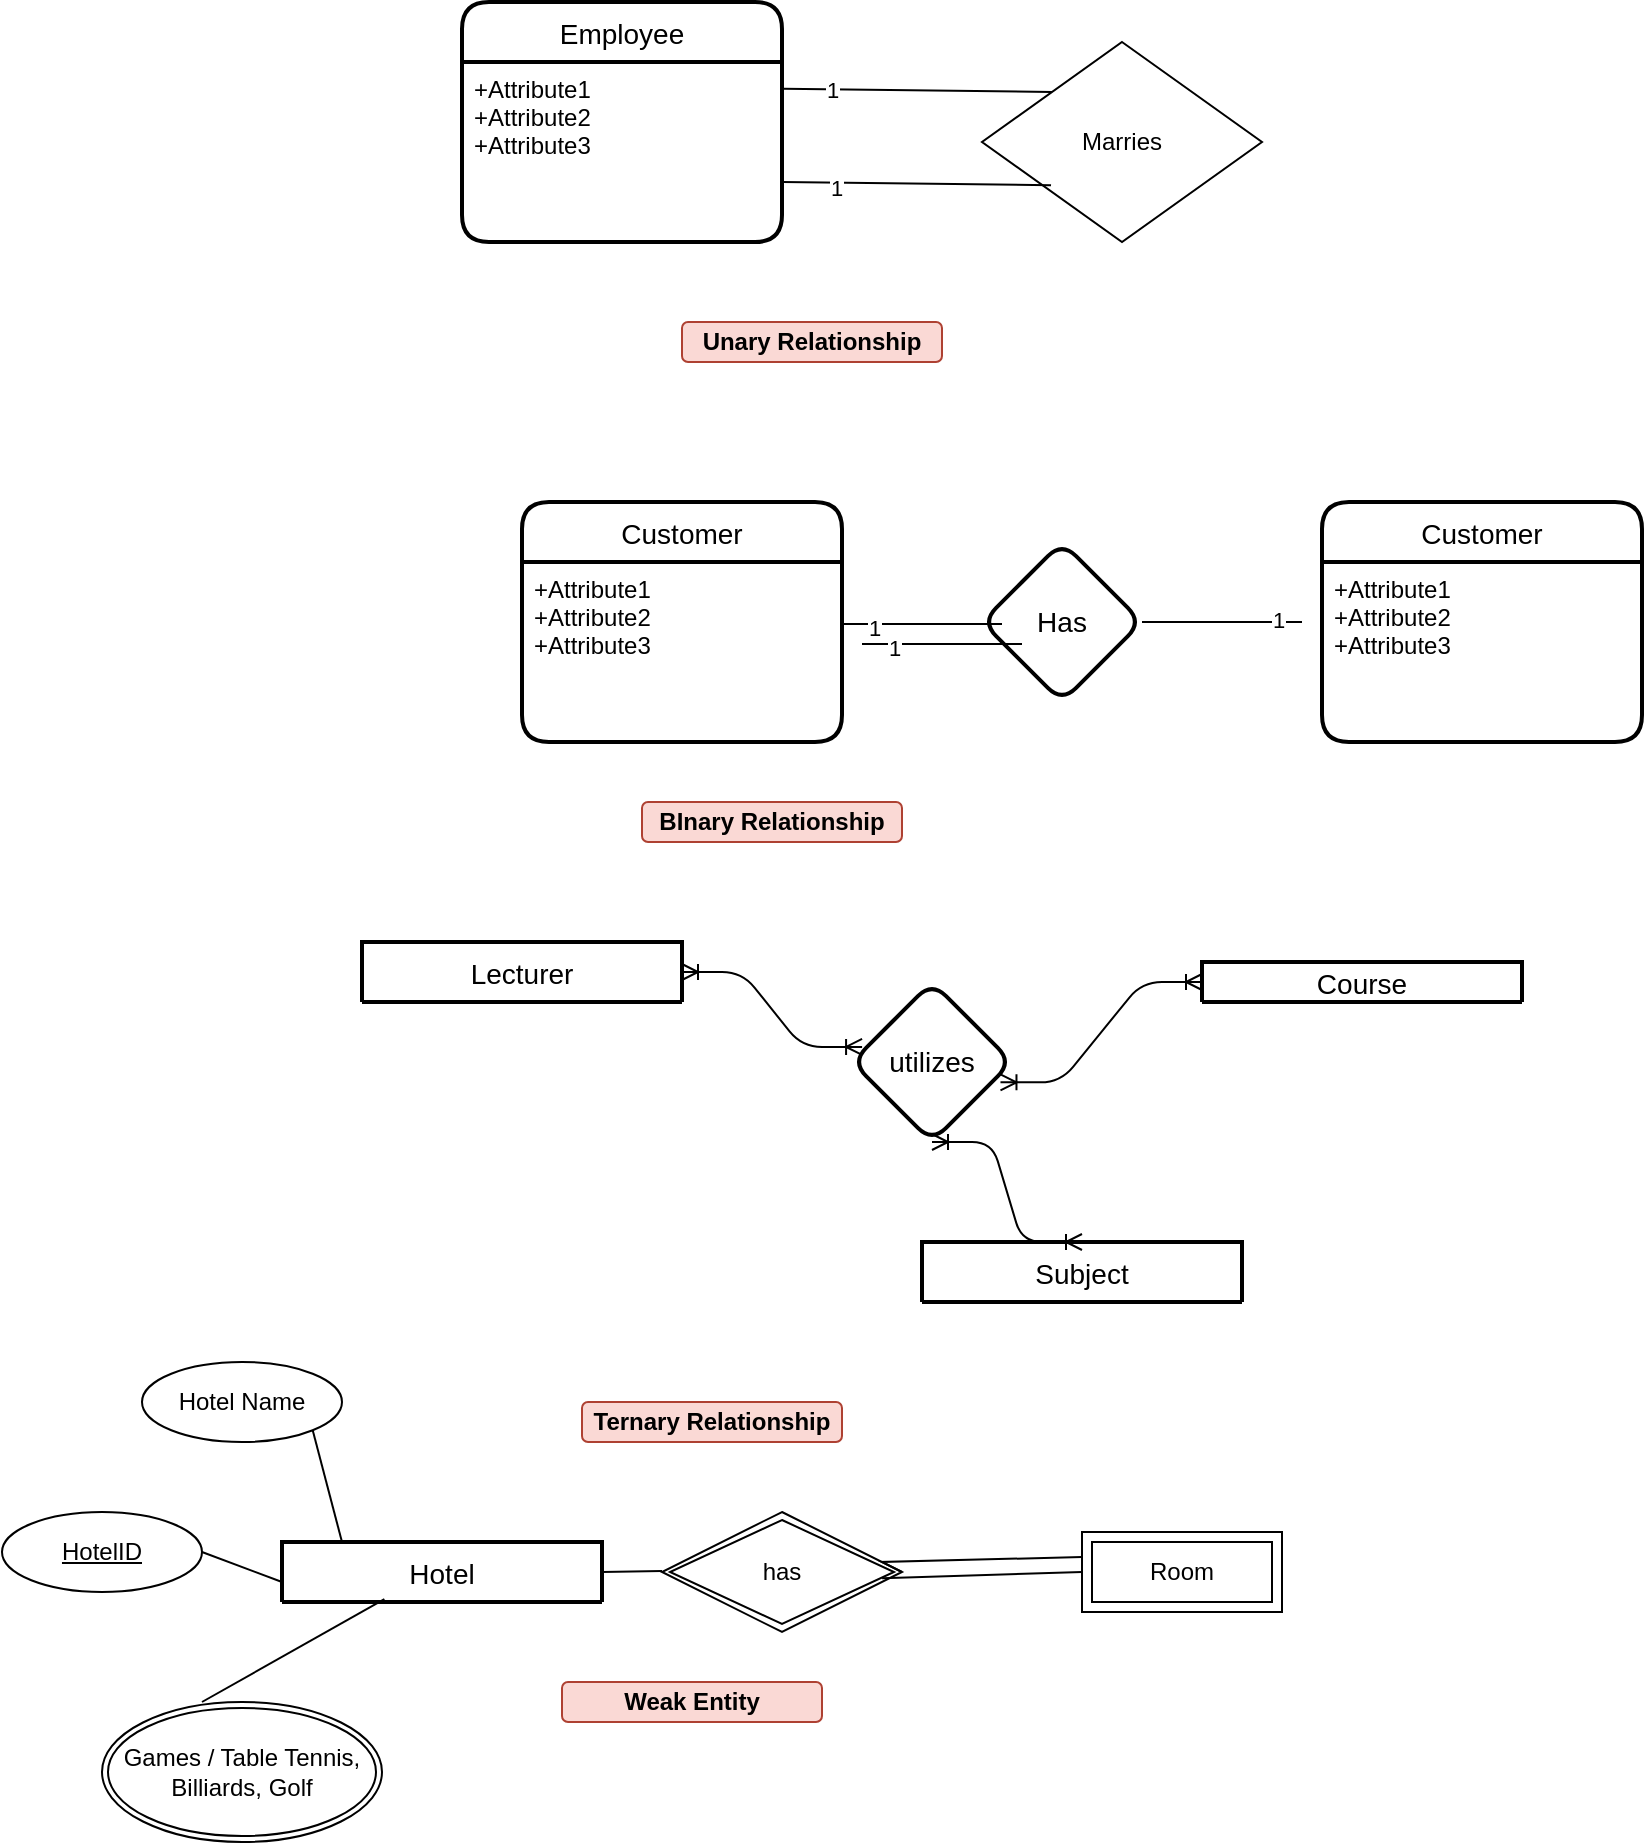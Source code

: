 <mxfile version="15.2.7" type="device"><diagram id="ZT6XiR4HEMnEIOmsvfWI" name="Page-1"><mxGraphModel dx="1024" dy="600" grid="1" gridSize="10" guides="1" tooltips="1" connect="1" arrows="1" fold="1" page="1" pageScale="1" pageWidth="850" pageHeight="1100" math="0" shadow="0"><root><mxCell id="0"/><mxCell id="1" parent="0"/><mxCell id="3f6Y0R6Em26_HrHj2l7u-1" value="Employee" style="swimlane;childLayout=stackLayout;horizontal=1;startSize=30;horizontalStack=0;rounded=1;fontSize=14;fontStyle=0;strokeWidth=2;resizeParent=0;resizeLast=1;shadow=0;dashed=0;align=center;" vertex="1" parent="1"><mxGeometry x="230" y="140" width="160" height="120" as="geometry"/></mxCell><mxCell id="3f6Y0R6Em26_HrHj2l7u-2" value="+Attribute1&#10;+Attribute2&#10;+Attribute3" style="align=left;strokeColor=none;fillColor=none;spacingLeft=4;fontSize=12;verticalAlign=top;resizable=0;rotatable=0;part=1;" vertex="1" parent="3f6Y0R6Em26_HrHj2l7u-1"><mxGeometry y="30" width="160" height="90" as="geometry"/></mxCell><mxCell id="3f6Y0R6Em26_HrHj2l7u-3" value="Marries" style="shape=rhombus;perimeter=rhombusPerimeter;whiteSpace=wrap;html=1;align=center;" vertex="1" parent="1"><mxGeometry x="490" y="160" width="140" height="100" as="geometry"/></mxCell><mxCell id="3f6Y0R6Em26_HrHj2l7u-5" value="" style="endArrow=none;html=1;exitX=1.003;exitY=0.149;exitDx=0;exitDy=0;exitPerimeter=0;entryX=0;entryY=0;entryDx=0;entryDy=0;" edge="1" parent="1" source="3f6Y0R6Em26_HrHj2l7u-2" target="3f6Y0R6Em26_HrHj2l7u-3"><mxGeometry width="50" height="50" relative="1" as="geometry"><mxPoint x="400" y="330" as="sourcePoint"/><mxPoint x="450" y="280" as="targetPoint"/></mxGeometry></mxCell><mxCell id="3f6Y0R6Em26_HrHj2l7u-7" value="1" style="edgeLabel;html=1;align=center;verticalAlign=middle;resizable=0;points=[];" vertex="1" connectable="0" parent="3f6Y0R6Em26_HrHj2l7u-5"><mxGeometry x="-0.638" relative="1" as="geometry"><mxPoint as="offset"/></mxGeometry></mxCell><mxCell id="3f6Y0R6Em26_HrHj2l7u-6" value="" style="endArrow=none;html=1;exitX=1.003;exitY=0.149;exitDx=0;exitDy=0;exitPerimeter=0;entryX=0;entryY=0;entryDx=0;entryDy=0;" edge="1" parent="1"><mxGeometry width="50" height="50" relative="1" as="geometry"><mxPoint x="390" y="230.0" as="sourcePoint"/><mxPoint x="524.52" y="231.59" as="targetPoint"/></mxGeometry></mxCell><mxCell id="3f6Y0R6Em26_HrHj2l7u-8" value="1" style="edgeLabel;html=1;align=center;verticalAlign=middle;resizable=0;points=[];" vertex="1" connectable="0" parent="3f6Y0R6Em26_HrHj2l7u-6"><mxGeometry x="-0.601" y="-2" relative="1" as="geometry"><mxPoint as="offset"/></mxGeometry></mxCell><mxCell id="3f6Y0R6Em26_HrHj2l7u-9" value="Unary Relationship" style="rounded=1;whiteSpace=wrap;html=1;fillColor=#fad9d5;strokeColor=#ae4132;fontStyle=1;verticalAlign=middle;" vertex="1" parent="1"><mxGeometry x="340" y="300" width="130" height="20" as="geometry"/></mxCell><mxCell id="3f6Y0R6Em26_HrHj2l7u-10" value="Customer" style="swimlane;childLayout=stackLayout;horizontal=1;startSize=30;horizontalStack=0;rounded=1;fontSize=14;fontStyle=0;strokeWidth=2;resizeParent=0;resizeLast=1;shadow=0;dashed=0;align=center;" vertex="1" parent="1"><mxGeometry x="260" y="390" width="160" height="120" as="geometry"/></mxCell><mxCell id="3f6Y0R6Em26_HrHj2l7u-11" value="+Attribute1&#10;+Attribute2&#10;+Attribute3" style="align=left;strokeColor=none;fillColor=none;spacingLeft=4;fontSize=12;verticalAlign=top;resizable=0;rotatable=0;part=1;" vertex="1" parent="3f6Y0R6Em26_HrHj2l7u-10"><mxGeometry y="30" width="160" height="90" as="geometry"/></mxCell><mxCell id="3f6Y0R6Em26_HrHj2l7u-12" value="Has" style="rhombus;whiteSpace=wrap;html=1;rounded=1;shadow=0;dashed=0;fontSize=14;fontStyle=0;strokeWidth=2;startSize=30;" vertex="1" parent="1"><mxGeometry x="490" y="410" width="80" height="80" as="geometry"/></mxCell><mxCell id="3f6Y0R6Em26_HrHj2l7u-14" value="Customer" style="swimlane;childLayout=stackLayout;horizontal=1;startSize=30;horizontalStack=0;rounded=1;fontSize=14;fontStyle=0;strokeWidth=2;resizeParent=0;resizeLast=1;shadow=0;dashed=0;align=center;" vertex="1" parent="1"><mxGeometry x="660" y="390" width="160" height="120" as="geometry"/></mxCell><mxCell id="3f6Y0R6Em26_HrHj2l7u-15" value="+Attribute1&#10;+Attribute2&#10;+Attribute3" style="align=left;strokeColor=none;fillColor=none;spacingLeft=4;fontSize=12;verticalAlign=top;resizable=0;rotatable=0;part=1;" vertex="1" parent="3f6Y0R6Em26_HrHj2l7u-14"><mxGeometry y="30" width="160" height="90" as="geometry"/></mxCell><mxCell id="3f6Y0R6Em26_HrHj2l7u-16" value="" style="endArrow=none;html=1;" edge="1" parent="1"><mxGeometry width="50" height="50" relative="1" as="geometry"><mxPoint x="420" y="451" as="sourcePoint"/><mxPoint x="500" y="451" as="targetPoint"/></mxGeometry></mxCell><mxCell id="3f6Y0R6Em26_HrHj2l7u-17" value="1" style="edgeLabel;html=1;align=center;verticalAlign=middle;resizable=0;points=[];" vertex="1" connectable="0" parent="3f6Y0R6Em26_HrHj2l7u-16"><mxGeometry x="-0.601" y="-2" relative="1" as="geometry"><mxPoint as="offset"/></mxGeometry></mxCell><mxCell id="3f6Y0R6Em26_HrHj2l7u-22" value="" style="endArrow=none;html=1;exitX=1;exitY=0.5;exitDx=0;exitDy=0;" edge="1" parent="1" source="3f6Y0R6Em26_HrHj2l7u-12"><mxGeometry width="50" height="50" relative="1" as="geometry"><mxPoint x="400" y="330" as="sourcePoint"/><mxPoint x="650" y="450" as="targetPoint"/></mxGeometry></mxCell><mxCell id="3f6Y0R6Em26_HrHj2l7u-23" value="1" style="edgeLabel;html=1;align=center;verticalAlign=middle;resizable=0;points=[];" vertex="1" connectable="0" parent="3f6Y0R6Em26_HrHj2l7u-22"><mxGeometry x="0.706" y="1" relative="1" as="geometry"><mxPoint as="offset"/></mxGeometry></mxCell><mxCell id="3f6Y0R6Em26_HrHj2l7u-26" value="BInary Relationship" style="rounded=1;whiteSpace=wrap;html=1;fillColor=#fad9d5;strokeColor=#ae4132;fontStyle=1;verticalAlign=middle;" vertex="1" parent="1"><mxGeometry x="320" y="540" width="130" height="20" as="geometry"/></mxCell><mxCell id="3f6Y0R6Em26_HrHj2l7u-27" value="Lecturer" style="swimlane;childLayout=stackLayout;horizontal=1;startSize=30;horizontalStack=0;rounded=1;fontSize=14;fontStyle=0;strokeWidth=2;resizeParent=0;resizeLast=1;shadow=0;dashed=0;align=center;" vertex="1" parent="1"><mxGeometry x="180" y="610" width="160" height="30" as="geometry"/></mxCell><mxCell id="3f6Y0R6Em26_HrHj2l7u-29" value="Course" style="swimlane;childLayout=stackLayout;horizontal=1;startSize=30;horizontalStack=0;rounded=1;fontSize=14;fontStyle=0;strokeWidth=2;resizeParent=0;resizeLast=1;shadow=0;dashed=0;align=center;" vertex="1" parent="1"><mxGeometry x="600" y="620" width="160" height="20" as="geometry"/></mxCell><mxCell id="3f6Y0R6Em26_HrHj2l7u-31" value="Subject" style="swimlane;childLayout=stackLayout;horizontal=1;startSize=30;horizontalStack=0;rounded=1;fontSize=14;fontStyle=0;strokeWidth=2;resizeParent=0;resizeLast=1;shadow=0;dashed=0;align=center;" vertex="1" parent="1"><mxGeometry x="460" y="760" width="160" height="30" as="geometry"/></mxCell><mxCell id="3f6Y0R6Em26_HrHj2l7u-34" value="utilizes" style="rhombus;whiteSpace=wrap;html=1;rounded=1;shadow=0;dashed=0;fontSize=14;fontStyle=0;strokeWidth=2;startSize=30;" vertex="1" parent="1"><mxGeometry x="425" y="630" width="80" height="80" as="geometry"/></mxCell><mxCell id="3f6Y0R6Em26_HrHj2l7u-35" value="" style="endArrow=none;html=1;" edge="1" parent="1"><mxGeometry width="50" height="50" relative="1" as="geometry"><mxPoint x="430" y="461" as="sourcePoint"/><mxPoint x="510" y="461" as="targetPoint"/></mxGeometry></mxCell><mxCell id="3f6Y0R6Em26_HrHj2l7u-36" value="1" style="edgeLabel;html=1;align=center;verticalAlign=middle;resizable=0;points=[];" vertex="1" connectable="0" parent="3f6Y0R6Em26_HrHj2l7u-35"><mxGeometry x="-0.601" y="-2" relative="1" as="geometry"><mxPoint as="offset"/></mxGeometry></mxCell><mxCell id="3f6Y0R6Em26_HrHj2l7u-41" value="" style="edgeStyle=entityRelationEdgeStyle;fontSize=12;html=1;endArrow=ERoneToMany;startArrow=ERoneToMany;exitX=1;exitY=0.5;exitDx=0;exitDy=0;entryX=0.063;entryY=0.406;entryDx=0;entryDy=0;entryPerimeter=0;" edge="1" parent="1" source="3f6Y0R6Em26_HrHj2l7u-27" target="3f6Y0R6Em26_HrHj2l7u-34"><mxGeometry width="100" height="100" relative="1" as="geometry"><mxPoint x="340" y="662.5" as="sourcePoint"/><mxPoint x="600" y="680" as="targetPoint"/></mxGeometry></mxCell><mxCell id="3f6Y0R6Em26_HrHj2l7u-42" value="" style="edgeStyle=entityRelationEdgeStyle;fontSize=12;html=1;endArrow=ERoneToMany;startArrow=ERoneToMany;exitX=0.928;exitY=0.627;exitDx=0;exitDy=0;exitPerimeter=0;entryX=0;entryY=0.5;entryDx=0;entryDy=0;" edge="1" parent="1" source="3f6Y0R6Em26_HrHj2l7u-34" target="3f6Y0R6Em26_HrHj2l7u-29"><mxGeometry width="100" height="100" relative="1" as="geometry"><mxPoint x="500" y="780" as="sourcePoint"/><mxPoint x="600" y="680" as="targetPoint"/></mxGeometry></mxCell><mxCell id="3f6Y0R6Em26_HrHj2l7u-43" value="Ternary Relationship" style="rounded=1;whiteSpace=wrap;html=1;fillColor=#fad9d5;strokeColor=#ae4132;fontStyle=1;verticalAlign=middle;" vertex="1" parent="1"><mxGeometry x="290" y="840" width="130" height="20" as="geometry"/></mxCell><mxCell id="3f6Y0R6Em26_HrHj2l7u-45" value="" style="edgeStyle=entityRelationEdgeStyle;fontSize=12;html=1;endArrow=ERoneToMany;startArrow=ERoneToMany;entryX=0.5;entryY=1;entryDx=0;entryDy=0;exitX=0.5;exitY=0;exitDx=0;exitDy=0;" edge="1" parent="1" source="3f6Y0R6Em26_HrHj2l7u-31" target="3f6Y0R6Em26_HrHj2l7u-34"><mxGeometry width="100" height="100" relative="1" as="geometry"><mxPoint x="620" y="880" as="sourcePoint"/><mxPoint x="470" y="700" as="targetPoint"/></mxGeometry></mxCell><mxCell id="3f6Y0R6Em26_HrHj2l7u-48" value="Weak Entity" style="rounded=1;whiteSpace=wrap;html=1;fillColor=#fad9d5;strokeColor=#ae4132;fontStyle=1;verticalAlign=middle;" vertex="1" parent="1"><mxGeometry x="280" y="980" width="130" height="20" as="geometry"/></mxCell><mxCell id="3f6Y0R6Em26_HrHj2l7u-49" value="Hotel" style="swimlane;childLayout=stackLayout;horizontal=1;startSize=30;horizontalStack=0;rounded=1;fontSize=14;fontStyle=0;strokeWidth=2;resizeParent=0;resizeLast=1;shadow=0;dashed=0;align=center;" vertex="1" parent="1"><mxGeometry x="140" y="910" width="160" height="30" as="geometry"/></mxCell><mxCell id="3f6Y0R6Em26_HrHj2l7u-54" value="" style="endArrow=none;html=1;rounded=0;entryX=0;entryY=0.5;entryDx=0;entryDy=0;" edge="1" parent="3f6Y0R6Em26_HrHj2l7u-49"><mxGeometry relative="1" as="geometry"><mxPoint x="160" y="15" as="sourcePoint"/><mxPoint x="190" y="14.5" as="targetPoint"/></mxGeometry></mxCell><mxCell id="3f6Y0R6Em26_HrHj2l7u-64" value="" style="endArrow=none;html=1;rounded=0;entryX=1;entryY=1;entryDx=0;entryDy=0;" edge="1" parent="3f6Y0R6Em26_HrHj2l7u-49" target="3f6Y0R6Em26_HrHj2l7u-60"><mxGeometry relative="1" as="geometry"><mxPoint x="30" as="sourcePoint"/><mxPoint x="190" as="targetPoint"/></mxGeometry></mxCell><mxCell id="3f6Y0R6Em26_HrHj2l7u-51" value="has" style="shape=rhombus;double=1;perimeter=rhombusPerimeter;whiteSpace=wrap;html=1;align=center;" vertex="1" parent="1"><mxGeometry x="330" y="895" width="120" height="60" as="geometry"/></mxCell><mxCell id="3f6Y0R6Em26_HrHj2l7u-53" value="" style="endArrow=none;html=1;rounded=0;exitX=1;exitY=0.5;exitDx=0;exitDy=0;entryX=0;entryY=0.25;entryDx=0;entryDy=0;" edge="1" parent="1" source="3f6Y0R6Em26_HrHj2l7u-51"><mxGeometry relative="1" as="geometry"><mxPoint x="470" y="970" as="sourcePoint"/><mxPoint x="540" y="917.5" as="targetPoint"/><Array as="points"><mxPoint x="440" y="920"/></Array></mxGeometry></mxCell><mxCell id="3f6Y0R6Em26_HrHj2l7u-55" value="" style="endArrow=none;html=1;rounded=0;exitX=0.917;exitY=0.553;exitDx=0;exitDy=0;entryX=0;entryY=0.5;entryDx=0;entryDy=0;exitPerimeter=0;" edge="1" parent="1" source="3f6Y0R6Em26_HrHj2l7u-51"><mxGeometry relative="1" as="geometry"><mxPoint x="440" y="935" as="sourcePoint"/><mxPoint x="540" y="925" as="targetPoint"/></mxGeometry></mxCell><mxCell id="3f6Y0R6Em26_HrHj2l7u-56" value="Room" style="shape=ext;margin=3;double=1;whiteSpace=wrap;html=1;align=center;" vertex="1" parent="1"><mxGeometry x="540" y="905" width="100" height="40" as="geometry"/></mxCell><mxCell id="3f6Y0R6Em26_HrHj2l7u-60" value="Hotel Name" style="ellipse;whiteSpace=wrap;html=1;align=center;" vertex="1" parent="1"><mxGeometry x="70" y="820" width="100" height="40" as="geometry"/></mxCell><mxCell id="3f6Y0R6Em26_HrHj2l7u-61" value="HotelID" style="ellipse;whiteSpace=wrap;html=1;align=center;fontStyle=4;" vertex="1" parent="1"><mxGeometry y="895" width="100" height="40" as="geometry"/></mxCell><mxCell id="3f6Y0R6Em26_HrHj2l7u-63" value="" style="endArrow=none;html=1;rounded=0;entryX=1;entryY=0.5;entryDx=0;entryDy=0;" edge="1" parent="1" target="3f6Y0R6Em26_HrHj2l7u-61"><mxGeometry relative="1" as="geometry"><mxPoint x="140" y="930" as="sourcePoint"/><mxPoint x="410" y="970" as="targetPoint"/></mxGeometry></mxCell><mxCell id="3f6Y0R6Em26_HrHj2l7u-65" value="Games / Table Tennis, Billiards, Golf" style="ellipse;shape=doubleEllipse;margin=3;whiteSpace=wrap;html=1;align=center;" vertex="1" parent="1"><mxGeometry x="50" y="990" width="140" height="70" as="geometry"/></mxCell><mxCell id="3f6Y0R6Em26_HrHj2l7u-66" value="" style="endArrow=none;html=1;rounded=0;entryX=0.32;entryY=0.953;entryDx=0;entryDy=0;entryPerimeter=0;" edge="1" parent="1" target="3f6Y0R6Em26_HrHj2l7u-49"><mxGeometry relative="1" as="geometry"><mxPoint x="100" y="990" as="sourcePoint"/><mxPoint x="260" y="990" as="targetPoint"/></mxGeometry></mxCell></root></mxGraphModel></diagram></mxfile>